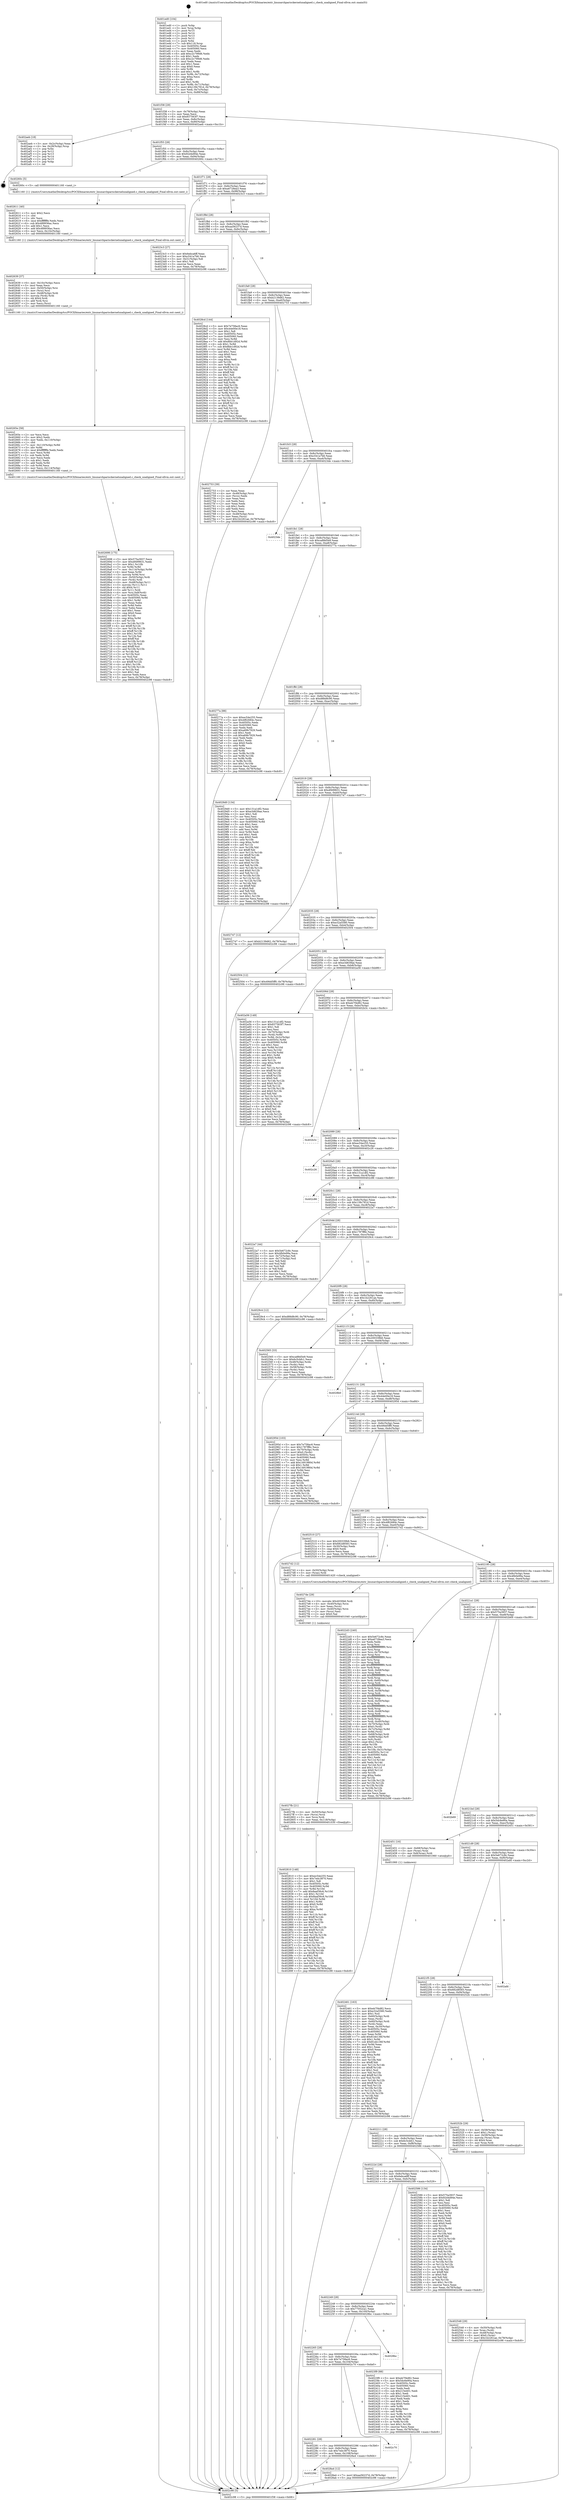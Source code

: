 digraph "0x401ed0" {
  label = "0x401ed0 (/mnt/c/Users/mathe/Desktop/tcc/POCII/binaries/extr_linuxarchparisckernelunaligned.c_check_unaligned_Final-ollvm.out::main(0))"
  labelloc = "t"
  node[shape=record]

  Entry [label="",width=0.3,height=0.3,shape=circle,fillcolor=black,style=filled]
  "0x401f38" [label="{
     0x401f38 [29]\l
     | [instrs]\l
     &nbsp;&nbsp;0x401f38 \<+3\>: mov -0x78(%rbp),%eax\l
     &nbsp;&nbsp;0x401f3b \<+2\>: mov %eax,%ecx\l
     &nbsp;&nbsp;0x401f3d \<+6\>: sub $0x837563f7,%ecx\l
     &nbsp;&nbsp;0x401f43 \<+6\>: mov %eax,-0x8c(%rbp)\l
     &nbsp;&nbsp;0x401f49 \<+6\>: mov %ecx,-0x90(%rbp)\l
     &nbsp;&nbsp;0x401f4f \<+6\>: je 0000000000402aeb \<main+0xc1b\>\l
  }"]
  "0x402aeb" [label="{
     0x402aeb [18]\l
     | [instrs]\l
     &nbsp;&nbsp;0x402aeb \<+3\>: mov -0x2c(%rbp),%eax\l
     &nbsp;&nbsp;0x402aee \<+4\>: lea -0x28(%rbp),%rsp\l
     &nbsp;&nbsp;0x402af2 \<+1\>: pop %rbx\l
     &nbsp;&nbsp;0x402af3 \<+2\>: pop %r12\l
     &nbsp;&nbsp;0x402af5 \<+2\>: pop %r13\l
     &nbsp;&nbsp;0x402af7 \<+2\>: pop %r14\l
     &nbsp;&nbsp;0x402af9 \<+2\>: pop %r15\l
     &nbsp;&nbsp;0x402afb \<+1\>: pop %rbp\l
     &nbsp;&nbsp;0x402afc \<+1\>: ret\l
  }"]
  "0x401f55" [label="{
     0x401f55 [28]\l
     | [instrs]\l
     &nbsp;&nbsp;0x401f55 \<+5\>: jmp 0000000000401f5a \<main+0x8a\>\l
     &nbsp;&nbsp;0x401f5a \<+6\>: mov -0x8c(%rbp),%eax\l
     &nbsp;&nbsp;0x401f60 \<+5\>: sub $0x92d4d94e,%eax\l
     &nbsp;&nbsp;0x401f65 \<+6\>: mov %eax,-0x94(%rbp)\l
     &nbsp;&nbsp;0x401f6b \<+6\>: je 000000000040260c \<main+0x73c\>\l
  }"]
  Exit [label="",width=0.3,height=0.3,shape=circle,fillcolor=black,style=filled,peripheries=2]
  "0x40260c" [label="{
     0x40260c [5]\l
     | [instrs]\l
     &nbsp;&nbsp;0x40260c \<+5\>: call 0000000000401160 \<next_i\>\l
     | [calls]\l
     &nbsp;&nbsp;0x401160 \{1\} (/mnt/c/Users/mathe/Desktop/tcc/POCII/binaries/extr_linuxarchparisckernelunaligned.c_check_unaligned_Final-ollvm.out::next_i)\l
  }"]
  "0x401f71" [label="{
     0x401f71 [28]\l
     | [instrs]\l
     &nbsp;&nbsp;0x401f71 \<+5\>: jmp 0000000000401f76 \<main+0xa6\>\l
     &nbsp;&nbsp;0x401f76 \<+6\>: mov -0x8c(%rbp),%eax\l
     &nbsp;&nbsp;0x401f7c \<+5\>: sub $0xa6728ea3,%eax\l
     &nbsp;&nbsp;0x401f81 \<+6\>: mov %eax,-0x98(%rbp)\l
     &nbsp;&nbsp;0x401f87 \<+6\>: je 00000000004023c3 \<main+0x4f3\>\l
  }"]
  "0x40229d" [label="{
     0x40229d\l
  }", style=dashed]
  "0x4023c3" [label="{
     0x4023c3 [27]\l
     | [instrs]\l
     &nbsp;&nbsp;0x4023c3 \<+5\>: mov $0x6ebca6ff,%eax\l
     &nbsp;&nbsp;0x4023c8 \<+5\>: mov $0xc541a7b6,%ecx\l
     &nbsp;&nbsp;0x4023cd \<+3\>: mov -0x31(%rbp),%dl\l
     &nbsp;&nbsp;0x4023d0 \<+3\>: test $0x1,%dl\l
     &nbsp;&nbsp;0x4023d3 \<+3\>: cmovne %ecx,%eax\l
     &nbsp;&nbsp;0x4023d6 \<+3\>: mov %eax,-0x78(%rbp)\l
     &nbsp;&nbsp;0x4023d9 \<+5\>: jmp 0000000000402c98 \<main+0xdc8\>\l
  }"]
  "0x401f8d" [label="{
     0x401f8d [28]\l
     | [instrs]\l
     &nbsp;&nbsp;0x401f8d \<+5\>: jmp 0000000000401f92 \<main+0xc2\>\l
     &nbsp;&nbsp;0x401f92 \<+6\>: mov -0x8c(%rbp),%eax\l
     &nbsp;&nbsp;0x401f98 \<+5\>: sub $0xaa56237d,%eax\l
     &nbsp;&nbsp;0x401f9d \<+6\>: mov %eax,-0x9c(%rbp)\l
     &nbsp;&nbsp;0x401fa3 \<+6\>: je 00000000004028cd \<main+0x9fd\>\l
  }"]
  "0x4028a4" [label="{
     0x4028a4 [12]\l
     | [instrs]\l
     &nbsp;&nbsp;0x4028a4 \<+7\>: movl $0xaa56237d,-0x78(%rbp)\l
     &nbsp;&nbsp;0x4028ab \<+5\>: jmp 0000000000402c98 \<main+0xdc8\>\l
  }"]
  "0x4028cd" [label="{
     0x4028cd [144]\l
     | [instrs]\l
     &nbsp;&nbsp;0x4028cd \<+5\>: mov $0x7e758ac6,%eax\l
     &nbsp;&nbsp;0x4028d2 \<+5\>: mov $0x44e00e18,%ecx\l
     &nbsp;&nbsp;0x4028d7 \<+2\>: mov $0x1,%dl\l
     &nbsp;&nbsp;0x4028d9 \<+7\>: mov 0x40505c,%esi\l
     &nbsp;&nbsp;0x4028e0 \<+7\>: mov 0x405060,%edi\l
     &nbsp;&nbsp;0x4028e7 \<+3\>: mov %esi,%r8d\l
     &nbsp;&nbsp;0x4028ea \<+7\>: add $0x8bb1d92d,%r8d\l
     &nbsp;&nbsp;0x4028f1 \<+4\>: sub $0x1,%r8d\l
     &nbsp;&nbsp;0x4028f5 \<+7\>: sub $0x8bb1d92d,%r8d\l
     &nbsp;&nbsp;0x4028fc \<+4\>: imul %r8d,%esi\l
     &nbsp;&nbsp;0x402900 \<+3\>: and $0x1,%esi\l
     &nbsp;&nbsp;0x402903 \<+3\>: cmp $0x0,%esi\l
     &nbsp;&nbsp;0x402906 \<+4\>: sete %r9b\l
     &nbsp;&nbsp;0x40290a \<+3\>: cmp $0xa,%edi\l
     &nbsp;&nbsp;0x40290d \<+4\>: setl %r10b\l
     &nbsp;&nbsp;0x402911 \<+3\>: mov %r9b,%r11b\l
     &nbsp;&nbsp;0x402914 \<+4\>: xor $0xff,%r11b\l
     &nbsp;&nbsp;0x402918 \<+3\>: mov %r10b,%bl\l
     &nbsp;&nbsp;0x40291b \<+3\>: xor $0xff,%bl\l
     &nbsp;&nbsp;0x40291e \<+3\>: xor $0x1,%dl\l
     &nbsp;&nbsp;0x402921 \<+3\>: mov %r11b,%r14b\l
     &nbsp;&nbsp;0x402924 \<+4\>: and $0xff,%r14b\l
     &nbsp;&nbsp;0x402928 \<+3\>: and %dl,%r9b\l
     &nbsp;&nbsp;0x40292b \<+3\>: mov %bl,%r15b\l
     &nbsp;&nbsp;0x40292e \<+4\>: and $0xff,%r15b\l
     &nbsp;&nbsp;0x402932 \<+3\>: and %dl,%r10b\l
     &nbsp;&nbsp;0x402935 \<+3\>: or %r9b,%r14b\l
     &nbsp;&nbsp;0x402938 \<+3\>: or %r10b,%r15b\l
     &nbsp;&nbsp;0x40293b \<+3\>: xor %r15b,%r14b\l
     &nbsp;&nbsp;0x40293e \<+3\>: or %bl,%r11b\l
     &nbsp;&nbsp;0x402941 \<+4\>: xor $0xff,%r11b\l
     &nbsp;&nbsp;0x402945 \<+3\>: or $0x1,%dl\l
     &nbsp;&nbsp;0x402948 \<+3\>: and %dl,%r11b\l
     &nbsp;&nbsp;0x40294b \<+3\>: or %r11b,%r14b\l
     &nbsp;&nbsp;0x40294e \<+4\>: test $0x1,%r14b\l
     &nbsp;&nbsp;0x402952 \<+3\>: cmovne %ecx,%eax\l
     &nbsp;&nbsp;0x402955 \<+3\>: mov %eax,-0x78(%rbp)\l
     &nbsp;&nbsp;0x402958 \<+5\>: jmp 0000000000402c98 \<main+0xdc8\>\l
  }"]
  "0x401fa9" [label="{
     0x401fa9 [28]\l
     | [instrs]\l
     &nbsp;&nbsp;0x401fa9 \<+5\>: jmp 0000000000401fae \<main+0xde\>\l
     &nbsp;&nbsp;0x401fae \<+6\>: mov -0x8c(%rbp),%eax\l
     &nbsp;&nbsp;0x401fb4 \<+5\>: sub $0xb2139d62,%eax\l
     &nbsp;&nbsp;0x401fb9 \<+6\>: mov %eax,-0xa0(%rbp)\l
     &nbsp;&nbsp;0x401fbf \<+6\>: je 0000000000402753 \<main+0x883\>\l
  }"]
  "0x402281" [label="{
     0x402281 [28]\l
     | [instrs]\l
     &nbsp;&nbsp;0x402281 \<+5\>: jmp 0000000000402286 \<main+0x3b6\>\l
     &nbsp;&nbsp;0x402286 \<+6\>: mov -0x8c(%rbp),%eax\l
     &nbsp;&nbsp;0x40228c \<+5\>: sub $0x7edc3870,%eax\l
     &nbsp;&nbsp;0x402291 \<+6\>: mov %eax,-0x108(%rbp)\l
     &nbsp;&nbsp;0x402297 \<+6\>: je 00000000004028a4 \<main+0x9d4\>\l
  }"]
  "0x402753" [label="{
     0x402753 [39]\l
     | [instrs]\l
     &nbsp;&nbsp;0x402753 \<+2\>: xor %eax,%eax\l
     &nbsp;&nbsp;0x402755 \<+4\>: mov -0x48(%rbp),%rcx\l
     &nbsp;&nbsp;0x402759 \<+2\>: mov (%rcx),%edx\l
     &nbsp;&nbsp;0x40275b \<+2\>: mov %eax,%esi\l
     &nbsp;&nbsp;0x40275d \<+2\>: sub %edx,%esi\l
     &nbsp;&nbsp;0x40275f \<+2\>: mov %eax,%edx\l
     &nbsp;&nbsp;0x402761 \<+3\>: sub $0x1,%edx\l
     &nbsp;&nbsp;0x402764 \<+2\>: add %edx,%esi\l
     &nbsp;&nbsp;0x402766 \<+2\>: sub %esi,%eax\l
     &nbsp;&nbsp;0x402768 \<+4\>: mov -0x48(%rbp),%rcx\l
     &nbsp;&nbsp;0x40276c \<+2\>: mov %eax,(%rcx)\l
     &nbsp;&nbsp;0x40276e \<+7\>: movl $0x1b2261ae,-0x78(%rbp)\l
     &nbsp;&nbsp;0x402775 \<+5\>: jmp 0000000000402c98 \<main+0xdc8\>\l
  }"]
  "0x401fc5" [label="{
     0x401fc5 [28]\l
     | [instrs]\l
     &nbsp;&nbsp;0x401fc5 \<+5\>: jmp 0000000000401fca \<main+0xfa\>\l
     &nbsp;&nbsp;0x401fca \<+6\>: mov -0x8c(%rbp),%eax\l
     &nbsp;&nbsp;0x401fd0 \<+5\>: sub $0xc541a7b6,%eax\l
     &nbsp;&nbsp;0x401fd5 \<+6\>: mov %eax,-0xa4(%rbp)\l
     &nbsp;&nbsp;0x401fdb \<+6\>: je 00000000004023de \<main+0x50e\>\l
  }"]
  "0x402c70" [label="{
     0x402c70\l
  }", style=dashed]
  "0x4023de" [label="{
     0x4023de\l
  }", style=dashed]
  "0x401fe1" [label="{
     0x401fe1 [28]\l
     | [instrs]\l
     &nbsp;&nbsp;0x401fe1 \<+5\>: jmp 0000000000401fe6 \<main+0x116\>\l
     &nbsp;&nbsp;0x401fe6 \<+6\>: mov -0x8c(%rbp),%eax\l
     &nbsp;&nbsp;0x401fec \<+5\>: sub $0xca88d5e9,%eax\l
     &nbsp;&nbsp;0x401ff1 \<+6\>: mov %eax,-0xa8(%rbp)\l
     &nbsp;&nbsp;0x401ff7 \<+6\>: je 000000000040277a \<main+0x8aa\>\l
  }"]
  "0x402265" [label="{
     0x402265 [28]\l
     | [instrs]\l
     &nbsp;&nbsp;0x402265 \<+5\>: jmp 000000000040226a \<main+0x39a\>\l
     &nbsp;&nbsp;0x40226a \<+6\>: mov -0x8c(%rbp),%eax\l
     &nbsp;&nbsp;0x402270 \<+5\>: sub $0x7e758ac6,%eax\l
     &nbsp;&nbsp;0x402275 \<+6\>: mov %eax,-0x104(%rbp)\l
     &nbsp;&nbsp;0x40227b \<+6\>: je 0000000000402c70 \<main+0xda0\>\l
  }"]
  "0x40277a" [label="{
     0x40277a [88]\l
     | [instrs]\l
     &nbsp;&nbsp;0x40277a \<+5\>: mov $0xec54e255,%eax\l
     &nbsp;&nbsp;0x40277f \<+5\>: mov $0x4f62684c,%ecx\l
     &nbsp;&nbsp;0x402784 \<+7\>: mov 0x40505c,%edx\l
     &nbsp;&nbsp;0x40278b \<+7\>: mov 0x405060,%esi\l
     &nbsp;&nbsp;0x402792 \<+2\>: mov %edx,%edi\l
     &nbsp;&nbsp;0x402794 \<+6\>: add $0xa69b7929,%edi\l
     &nbsp;&nbsp;0x40279a \<+3\>: sub $0x1,%edi\l
     &nbsp;&nbsp;0x40279d \<+6\>: sub $0xa69b7929,%edi\l
     &nbsp;&nbsp;0x4027a3 \<+3\>: imul %edi,%edx\l
     &nbsp;&nbsp;0x4027a6 \<+3\>: and $0x1,%edx\l
     &nbsp;&nbsp;0x4027a9 \<+3\>: cmp $0x0,%edx\l
     &nbsp;&nbsp;0x4027ac \<+4\>: sete %r8b\l
     &nbsp;&nbsp;0x4027b0 \<+3\>: cmp $0xa,%esi\l
     &nbsp;&nbsp;0x4027b3 \<+4\>: setl %r9b\l
     &nbsp;&nbsp;0x4027b7 \<+3\>: mov %r8b,%r10b\l
     &nbsp;&nbsp;0x4027ba \<+3\>: and %r9b,%r10b\l
     &nbsp;&nbsp;0x4027bd \<+3\>: xor %r9b,%r8b\l
     &nbsp;&nbsp;0x4027c0 \<+3\>: or %r8b,%r10b\l
     &nbsp;&nbsp;0x4027c3 \<+4\>: test $0x1,%r10b\l
     &nbsp;&nbsp;0x4027c7 \<+3\>: cmovne %ecx,%eax\l
     &nbsp;&nbsp;0x4027ca \<+3\>: mov %eax,-0x78(%rbp)\l
     &nbsp;&nbsp;0x4027cd \<+5\>: jmp 0000000000402c98 \<main+0xdc8\>\l
  }"]
  "0x401ffd" [label="{
     0x401ffd [28]\l
     | [instrs]\l
     &nbsp;&nbsp;0x401ffd \<+5\>: jmp 0000000000402002 \<main+0x132\>\l
     &nbsp;&nbsp;0x402002 \<+6\>: mov -0x8c(%rbp),%eax\l
     &nbsp;&nbsp;0x402008 \<+5\>: sub $0xd88d8c90,%eax\l
     &nbsp;&nbsp;0x40200d \<+6\>: mov %eax,-0xac(%rbp)\l
     &nbsp;&nbsp;0x402013 \<+6\>: je 00000000004029d0 \<main+0xb00\>\l
  }"]
  "0x4028bc" [label="{
     0x4028bc\l
  }", style=dashed]
  "0x4029d0" [label="{
     0x4029d0 [134]\l
     | [instrs]\l
     &nbsp;&nbsp;0x4029d0 \<+5\>: mov $0x131a1df2,%eax\l
     &nbsp;&nbsp;0x4029d5 \<+5\>: mov $0xe3d639ae,%ecx\l
     &nbsp;&nbsp;0x4029da \<+2\>: mov $0x1,%dl\l
     &nbsp;&nbsp;0x4029dc \<+2\>: xor %esi,%esi\l
     &nbsp;&nbsp;0x4029de \<+7\>: mov 0x40505c,%edi\l
     &nbsp;&nbsp;0x4029e5 \<+8\>: mov 0x405060,%r8d\l
     &nbsp;&nbsp;0x4029ed \<+3\>: sub $0x1,%esi\l
     &nbsp;&nbsp;0x4029f0 \<+3\>: mov %edi,%r9d\l
     &nbsp;&nbsp;0x4029f3 \<+3\>: add %esi,%r9d\l
     &nbsp;&nbsp;0x4029f6 \<+4\>: imul %r9d,%edi\l
     &nbsp;&nbsp;0x4029fa \<+3\>: and $0x1,%edi\l
     &nbsp;&nbsp;0x4029fd \<+3\>: cmp $0x0,%edi\l
     &nbsp;&nbsp;0x402a00 \<+4\>: sete %r10b\l
     &nbsp;&nbsp;0x402a04 \<+4\>: cmp $0xa,%r8d\l
     &nbsp;&nbsp;0x402a08 \<+4\>: setl %r11b\l
     &nbsp;&nbsp;0x402a0c \<+3\>: mov %r10b,%bl\l
     &nbsp;&nbsp;0x402a0f \<+3\>: xor $0xff,%bl\l
     &nbsp;&nbsp;0x402a12 \<+3\>: mov %r11b,%r14b\l
     &nbsp;&nbsp;0x402a15 \<+4\>: xor $0xff,%r14b\l
     &nbsp;&nbsp;0x402a19 \<+3\>: xor $0x0,%dl\l
     &nbsp;&nbsp;0x402a1c \<+3\>: mov %bl,%r15b\l
     &nbsp;&nbsp;0x402a1f \<+4\>: and $0x0,%r15b\l
     &nbsp;&nbsp;0x402a23 \<+3\>: and %dl,%r10b\l
     &nbsp;&nbsp;0x402a26 \<+3\>: mov %r14b,%r12b\l
     &nbsp;&nbsp;0x402a29 \<+4\>: and $0x0,%r12b\l
     &nbsp;&nbsp;0x402a2d \<+3\>: and %dl,%r11b\l
     &nbsp;&nbsp;0x402a30 \<+3\>: or %r10b,%r15b\l
     &nbsp;&nbsp;0x402a33 \<+3\>: or %r11b,%r12b\l
     &nbsp;&nbsp;0x402a36 \<+3\>: xor %r12b,%r15b\l
     &nbsp;&nbsp;0x402a39 \<+3\>: or %r14b,%bl\l
     &nbsp;&nbsp;0x402a3c \<+3\>: xor $0xff,%bl\l
     &nbsp;&nbsp;0x402a3f \<+3\>: or $0x0,%dl\l
     &nbsp;&nbsp;0x402a42 \<+2\>: and %dl,%bl\l
     &nbsp;&nbsp;0x402a44 \<+3\>: or %bl,%r15b\l
     &nbsp;&nbsp;0x402a47 \<+4\>: test $0x1,%r15b\l
     &nbsp;&nbsp;0x402a4b \<+3\>: cmovne %ecx,%eax\l
     &nbsp;&nbsp;0x402a4e \<+3\>: mov %eax,-0x78(%rbp)\l
     &nbsp;&nbsp;0x402a51 \<+5\>: jmp 0000000000402c98 \<main+0xdc8\>\l
  }"]
  "0x402019" [label="{
     0x402019 [28]\l
     | [instrs]\l
     &nbsp;&nbsp;0x402019 \<+5\>: jmp 000000000040201e \<main+0x14e\>\l
     &nbsp;&nbsp;0x40201e \<+6\>: mov -0x8c(%rbp),%eax\l
     &nbsp;&nbsp;0x402024 \<+5\>: sub $0xdf499631,%eax\l
     &nbsp;&nbsp;0x402029 \<+6\>: mov %eax,-0xb0(%rbp)\l
     &nbsp;&nbsp;0x40202f \<+6\>: je 0000000000402747 \<main+0x877\>\l
  }"]
  "0x402810" [label="{
     0x402810 [148]\l
     | [instrs]\l
     &nbsp;&nbsp;0x402810 \<+5\>: mov $0xec54e255,%eax\l
     &nbsp;&nbsp;0x402815 \<+5\>: mov $0x7edc3870,%esi\l
     &nbsp;&nbsp;0x40281a \<+2\>: mov $0x1,%dl\l
     &nbsp;&nbsp;0x40281c \<+8\>: mov 0x40505c,%r8d\l
     &nbsp;&nbsp;0x402824 \<+8\>: mov 0x405060,%r9d\l
     &nbsp;&nbsp;0x40282c \<+3\>: mov %r8d,%r10d\l
     &nbsp;&nbsp;0x40282f \<+7\>: add $0x8aaf36c6,%r10d\l
     &nbsp;&nbsp;0x402836 \<+4\>: sub $0x1,%r10d\l
     &nbsp;&nbsp;0x40283a \<+7\>: sub $0x8aaf36c6,%r10d\l
     &nbsp;&nbsp;0x402841 \<+4\>: imul %r10d,%r8d\l
     &nbsp;&nbsp;0x402845 \<+4\>: and $0x1,%r8d\l
     &nbsp;&nbsp;0x402849 \<+4\>: cmp $0x0,%r8d\l
     &nbsp;&nbsp;0x40284d \<+4\>: sete %r11b\l
     &nbsp;&nbsp;0x402851 \<+4\>: cmp $0xa,%r9d\l
     &nbsp;&nbsp;0x402855 \<+3\>: setl %bl\l
     &nbsp;&nbsp;0x402858 \<+3\>: mov %r11b,%r14b\l
     &nbsp;&nbsp;0x40285b \<+4\>: xor $0xff,%r14b\l
     &nbsp;&nbsp;0x40285f \<+3\>: mov %bl,%r15b\l
     &nbsp;&nbsp;0x402862 \<+4\>: xor $0xff,%r15b\l
     &nbsp;&nbsp;0x402866 \<+3\>: xor $0x1,%dl\l
     &nbsp;&nbsp;0x402869 \<+3\>: mov %r14b,%r12b\l
     &nbsp;&nbsp;0x40286c \<+4\>: and $0xff,%r12b\l
     &nbsp;&nbsp;0x402870 \<+3\>: and %dl,%r11b\l
     &nbsp;&nbsp;0x402873 \<+3\>: mov %r15b,%r13b\l
     &nbsp;&nbsp;0x402876 \<+4\>: and $0xff,%r13b\l
     &nbsp;&nbsp;0x40287a \<+2\>: and %dl,%bl\l
     &nbsp;&nbsp;0x40287c \<+3\>: or %r11b,%r12b\l
     &nbsp;&nbsp;0x40287f \<+3\>: or %bl,%r13b\l
     &nbsp;&nbsp;0x402882 \<+3\>: xor %r13b,%r12b\l
     &nbsp;&nbsp;0x402885 \<+3\>: or %r15b,%r14b\l
     &nbsp;&nbsp;0x402888 \<+4\>: xor $0xff,%r14b\l
     &nbsp;&nbsp;0x40288c \<+3\>: or $0x1,%dl\l
     &nbsp;&nbsp;0x40288f \<+3\>: and %dl,%r14b\l
     &nbsp;&nbsp;0x402892 \<+3\>: or %r14b,%r12b\l
     &nbsp;&nbsp;0x402895 \<+4\>: test $0x1,%r12b\l
     &nbsp;&nbsp;0x402899 \<+3\>: cmovne %esi,%eax\l
     &nbsp;&nbsp;0x40289c \<+3\>: mov %eax,-0x78(%rbp)\l
     &nbsp;&nbsp;0x40289f \<+5\>: jmp 0000000000402c98 \<main+0xdc8\>\l
  }"]
  "0x402747" [label="{
     0x402747 [12]\l
     | [instrs]\l
     &nbsp;&nbsp;0x402747 \<+7\>: movl $0xb2139d62,-0x78(%rbp)\l
     &nbsp;&nbsp;0x40274e \<+5\>: jmp 0000000000402c98 \<main+0xdc8\>\l
  }"]
  "0x402035" [label="{
     0x402035 [28]\l
     | [instrs]\l
     &nbsp;&nbsp;0x402035 \<+5\>: jmp 000000000040203a \<main+0x16a\>\l
     &nbsp;&nbsp;0x40203a \<+6\>: mov -0x8c(%rbp),%eax\l
     &nbsp;&nbsp;0x402040 \<+5\>: sub $0xe32a5580,%eax\l
     &nbsp;&nbsp;0x402045 \<+6\>: mov %eax,-0xb4(%rbp)\l
     &nbsp;&nbsp;0x40204b \<+6\>: je 0000000000402504 \<main+0x634\>\l
  }"]
  "0x4027fb" [label="{
     0x4027fb [21]\l
     | [instrs]\l
     &nbsp;&nbsp;0x4027fb \<+4\>: mov -0x50(%rbp),%rcx\l
     &nbsp;&nbsp;0x4027ff \<+3\>: mov (%rcx),%rcx\l
     &nbsp;&nbsp;0x402802 \<+3\>: mov %rcx,%rdi\l
     &nbsp;&nbsp;0x402805 \<+6\>: mov %eax,-0x118(%rbp)\l
     &nbsp;&nbsp;0x40280b \<+5\>: call 0000000000401030 \<free@plt\>\l
     | [calls]\l
     &nbsp;&nbsp;0x401030 \{1\} (unknown)\l
  }"]
  "0x402504" [label="{
     0x402504 [12]\l
     | [instrs]\l
     &nbsp;&nbsp;0x402504 \<+7\>: movl $0x49dd5ff0,-0x78(%rbp)\l
     &nbsp;&nbsp;0x40250b \<+5\>: jmp 0000000000402c98 \<main+0xdc8\>\l
  }"]
  "0x402051" [label="{
     0x402051 [28]\l
     | [instrs]\l
     &nbsp;&nbsp;0x402051 \<+5\>: jmp 0000000000402056 \<main+0x186\>\l
     &nbsp;&nbsp;0x402056 \<+6\>: mov -0x8c(%rbp),%eax\l
     &nbsp;&nbsp;0x40205c \<+5\>: sub $0xe3d639ae,%eax\l
     &nbsp;&nbsp;0x402061 \<+6\>: mov %eax,-0xb8(%rbp)\l
     &nbsp;&nbsp;0x402067 \<+6\>: je 0000000000402a56 \<main+0xb86\>\l
  }"]
  "0x4027de" [label="{
     0x4027de [29]\l
     | [instrs]\l
     &nbsp;&nbsp;0x4027de \<+10\>: movabs $0x4030b6,%rdi\l
     &nbsp;&nbsp;0x4027e8 \<+4\>: mov -0x40(%rbp),%rcx\l
     &nbsp;&nbsp;0x4027ec \<+2\>: mov %eax,(%rcx)\l
     &nbsp;&nbsp;0x4027ee \<+4\>: mov -0x40(%rbp),%rcx\l
     &nbsp;&nbsp;0x4027f2 \<+2\>: mov (%rcx),%esi\l
     &nbsp;&nbsp;0x4027f4 \<+2\>: mov $0x0,%al\l
     &nbsp;&nbsp;0x4027f6 \<+5\>: call 0000000000401040 \<printf@plt\>\l
     | [calls]\l
     &nbsp;&nbsp;0x401040 \{1\} (unknown)\l
  }"]
  "0x402a56" [label="{
     0x402a56 [149]\l
     | [instrs]\l
     &nbsp;&nbsp;0x402a56 \<+5\>: mov $0x131a1df2,%eax\l
     &nbsp;&nbsp;0x402a5b \<+5\>: mov $0x837563f7,%ecx\l
     &nbsp;&nbsp;0x402a60 \<+2\>: mov $0x1,%dl\l
     &nbsp;&nbsp;0x402a62 \<+2\>: xor %esi,%esi\l
     &nbsp;&nbsp;0x402a64 \<+4\>: mov -0x70(%rbp),%rdi\l
     &nbsp;&nbsp;0x402a68 \<+3\>: mov (%rdi),%r8d\l
     &nbsp;&nbsp;0x402a6b \<+4\>: mov %r8d,-0x2c(%rbp)\l
     &nbsp;&nbsp;0x402a6f \<+8\>: mov 0x40505c,%r8d\l
     &nbsp;&nbsp;0x402a77 \<+8\>: mov 0x405060,%r9d\l
     &nbsp;&nbsp;0x402a7f \<+3\>: sub $0x1,%esi\l
     &nbsp;&nbsp;0x402a82 \<+3\>: mov %r8d,%r10d\l
     &nbsp;&nbsp;0x402a85 \<+3\>: add %esi,%r10d\l
     &nbsp;&nbsp;0x402a88 \<+4\>: imul %r10d,%r8d\l
     &nbsp;&nbsp;0x402a8c \<+4\>: and $0x1,%r8d\l
     &nbsp;&nbsp;0x402a90 \<+4\>: cmp $0x0,%r8d\l
     &nbsp;&nbsp;0x402a94 \<+4\>: sete %r11b\l
     &nbsp;&nbsp;0x402a98 \<+4\>: cmp $0xa,%r9d\l
     &nbsp;&nbsp;0x402a9c \<+3\>: setl %bl\l
     &nbsp;&nbsp;0x402a9f \<+3\>: mov %r11b,%r14b\l
     &nbsp;&nbsp;0x402aa2 \<+4\>: xor $0xff,%r14b\l
     &nbsp;&nbsp;0x402aa6 \<+3\>: mov %bl,%r15b\l
     &nbsp;&nbsp;0x402aa9 \<+4\>: xor $0xff,%r15b\l
     &nbsp;&nbsp;0x402aad \<+3\>: xor $0x0,%dl\l
     &nbsp;&nbsp;0x402ab0 \<+3\>: mov %r14b,%r12b\l
     &nbsp;&nbsp;0x402ab3 \<+4\>: and $0x0,%r12b\l
     &nbsp;&nbsp;0x402ab7 \<+3\>: and %dl,%r11b\l
     &nbsp;&nbsp;0x402aba \<+3\>: mov %r15b,%r13b\l
     &nbsp;&nbsp;0x402abd \<+4\>: and $0x0,%r13b\l
     &nbsp;&nbsp;0x402ac1 \<+2\>: and %dl,%bl\l
     &nbsp;&nbsp;0x402ac3 \<+3\>: or %r11b,%r12b\l
     &nbsp;&nbsp;0x402ac6 \<+3\>: or %bl,%r13b\l
     &nbsp;&nbsp;0x402ac9 \<+3\>: xor %r13b,%r12b\l
     &nbsp;&nbsp;0x402acc \<+3\>: or %r15b,%r14b\l
     &nbsp;&nbsp;0x402acf \<+4\>: xor $0xff,%r14b\l
     &nbsp;&nbsp;0x402ad3 \<+3\>: or $0x0,%dl\l
     &nbsp;&nbsp;0x402ad6 \<+3\>: and %dl,%r14b\l
     &nbsp;&nbsp;0x402ad9 \<+3\>: or %r14b,%r12b\l
     &nbsp;&nbsp;0x402adc \<+4\>: test $0x1,%r12b\l
     &nbsp;&nbsp;0x402ae0 \<+3\>: cmovne %ecx,%eax\l
     &nbsp;&nbsp;0x402ae3 \<+3\>: mov %eax,-0x78(%rbp)\l
     &nbsp;&nbsp;0x402ae6 \<+5\>: jmp 0000000000402c98 \<main+0xdc8\>\l
  }"]
  "0x40206d" [label="{
     0x40206d [28]\l
     | [instrs]\l
     &nbsp;&nbsp;0x40206d \<+5\>: jmp 0000000000402072 \<main+0x1a2\>\l
     &nbsp;&nbsp;0x402072 \<+6\>: mov -0x8c(%rbp),%eax\l
     &nbsp;&nbsp;0x402078 \<+5\>: sub $0xeb7f4d82,%eax\l
     &nbsp;&nbsp;0x40207d \<+6\>: mov %eax,-0xbc(%rbp)\l
     &nbsp;&nbsp;0x402083 \<+6\>: je 0000000000402b3c \<main+0xc6c\>\l
  }"]
  "0x402698" [label="{
     0x402698 [175]\l
     | [instrs]\l
     &nbsp;&nbsp;0x402698 \<+5\>: mov $0x575a3937,%ecx\l
     &nbsp;&nbsp;0x40269d \<+5\>: mov $0xdf499631,%edx\l
     &nbsp;&nbsp;0x4026a2 \<+3\>: mov $0x1,%r10b\l
     &nbsp;&nbsp;0x4026a5 \<+3\>: xor %r8d,%r8d\l
     &nbsp;&nbsp;0x4026a8 \<+7\>: mov -0x114(%rbp),%r9d\l
     &nbsp;&nbsp;0x4026af \<+4\>: imul %eax,%r9d\l
     &nbsp;&nbsp;0x4026b3 \<+3\>: movslq %r9d,%rsi\l
     &nbsp;&nbsp;0x4026b6 \<+4\>: mov -0x50(%rbp),%rdi\l
     &nbsp;&nbsp;0x4026ba \<+3\>: mov (%rdi),%rdi\l
     &nbsp;&nbsp;0x4026bd \<+4\>: mov -0x48(%rbp),%r11\l
     &nbsp;&nbsp;0x4026c1 \<+3\>: movslq (%r11),%r11\l
     &nbsp;&nbsp;0x4026c4 \<+4\>: shl $0x4,%r11\l
     &nbsp;&nbsp;0x4026c8 \<+3\>: add %r11,%rdi\l
     &nbsp;&nbsp;0x4026cb \<+4\>: mov %rsi,0x8(%rdi)\l
     &nbsp;&nbsp;0x4026cf \<+7\>: mov 0x40505c,%eax\l
     &nbsp;&nbsp;0x4026d6 \<+8\>: mov 0x405060,%r9d\l
     &nbsp;&nbsp;0x4026de \<+4\>: sub $0x1,%r8d\l
     &nbsp;&nbsp;0x4026e2 \<+2\>: mov %eax,%ebx\l
     &nbsp;&nbsp;0x4026e4 \<+3\>: add %r8d,%ebx\l
     &nbsp;&nbsp;0x4026e7 \<+3\>: imul %ebx,%eax\l
     &nbsp;&nbsp;0x4026ea \<+3\>: and $0x1,%eax\l
     &nbsp;&nbsp;0x4026ed \<+3\>: cmp $0x0,%eax\l
     &nbsp;&nbsp;0x4026f0 \<+4\>: sete %r14b\l
     &nbsp;&nbsp;0x4026f4 \<+4\>: cmp $0xa,%r9d\l
     &nbsp;&nbsp;0x4026f8 \<+4\>: setl %r15b\l
     &nbsp;&nbsp;0x4026fc \<+3\>: mov %r14b,%r12b\l
     &nbsp;&nbsp;0x4026ff \<+4\>: xor $0xff,%r12b\l
     &nbsp;&nbsp;0x402703 \<+3\>: mov %r15b,%r13b\l
     &nbsp;&nbsp;0x402706 \<+4\>: xor $0xff,%r13b\l
     &nbsp;&nbsp;0x40270a \<+4\>: xor $0x1,%r10b\l
     &nbsp;&nbsp;0x40270e \<+3\>: mov %r12b,%al\l
     &nbsp;&nbsp;0x402711 \<+2\>: and $0xff,%al\l
     &nbsp;&nbsp;0x402713 \<+3\>: and %r10b,%r14b\l
     &nbsp;&nbsp;0x402716 \<+3\>: mov %r13b,%sil\l
     &nbsp;&nbsp;0x402719 \<+4\>: and $0xff,%sil\l
     &nbsp;&nbsp;0x40271d \<+3\>: and %r10b,%r15b\l
     &nbsp;&nbsp;0x402720 \<+3\>: or %r14b,%al\l
     &nbsp;&nbsp;0x402723 \<+3\>: or %r15b,%sil\l
     &nbsp;&nbsp;0x402726 \<+3\>: xor %sil,%al\l
     &nbsp;&nbsp;0x402729 \<+3\>: or %r13b,%r12b\l
     &nbsp;&nbsp;0x40272c \<+4\>: xor $0xff,%r12b\l
     &nbsp;&nbsp;0x402730 \<+4\>: or $0x1,%r10b\l
     &nbsp;&nbsp;0x402734 \<+3\>: and %r10b,%r12b\l
     &nbsp;&nbsp;0x402737 \<+3\>: or %r12b,%al\l
     &nbsp;&nbsp;0x40273a \<+2\>: test $0x1,%al\l
     &nbsp;&nbsp;0x40273c \<+3\>: cmovne %edx,%ecx\l
     &nbsp;&nbsp;0x40273f \<+3\>: mov %ecx,-0x78(%rbp)\l
     &nbsp;&nbsp;0x402742 \<+5\>: jmp 0000000000402c98 \<main+0xdc8\>\l
  }"]
  "0x402b3c" [label="{
     0x402b3c\l
  }", style=dashed]
  "0x402089" [label="{
     0x402089 [28]\l
     | [instrs]\l
     &nbsp;&nbsp;0x402089 \<+5\>: jmp 000000000040208e \<main+0x1be\>\l
     &nbsp;&nbsp;0x40208e \<+6\>: mov -0x8c(%rbp),%eax\l
     &nbsp;&nbsp;0x402094 \<+5\>: sub $0xec54e255,%eax\l
     &nbsp;&nbsp;0x402099 \<+6\>: mov %eax,-0xc0(%rbp)\l
     &nbsp;&nbsp;0x40209f \<+6\>: je 0000000000402c26 \<main+0xd56\>\l
  }"]
  "0x40265e" [label="{
     0x40265e [58]\l
     | [instrs]\l
     &nbsp;&nbsp;0x40265e \<+2\>: xor %ecx,%ecx\l
     &nbsp;&nbsp;0x402660 \<+5\>: mov $0x2,%edx\l
     &nbsp;&nbsp;0x402665 \<+6\>: mov %edx,-0x110(%rbp)\l
     &nbsp;&nbsp;0x40266b \<+1\>: cltd\l
     &nbsp;&nbsp;0x40266c \<+7\>: mov -0x110(%rbp),%r8d\l
     &nbsp;&nbsp;0x402673 \<+3\>: idiv %r8d\l
     &nbsp;&nbsp;0x402676 \<+6\>: imul $0xfffffffe,%edx,%edx\l
     &nbsp;&nbsp;0x40267c \<+3\>: mov %ecx,%r9d\l
     &nbsp;&nbsp;0x40267f \<+3\>: sub %edx,%r9d\l
     &nbsp;&nbsp;0x402682 \<+2\>: mov %ecx,%edx\l
     &nbsp;&nbsp;0x402684 \<+3\>: sub $0x1,%edx\l
     &nbsp;&nbsp;0x402687 \<+3\>: add %edx,%r9d\l
     &nbsp;&nbsp;0x40268a \<+3\>: sub %r9d,%ecx\l
     &nbsp;&nbsp;0x40268d \<+6\>: mov %ecx,-0x114(%rbp)\l
     &nbsp;&nbsp;0x402693 \<+5\>: call 0000000000401160 \<next_i\>\l
     | [calls]\l
     &nbsp;&nbsp;0x401160 \{1\} (/mnt/c/Users/mathe/Desktop/tcc/POCII/binaries/extr_linuxarchparisckernelunaligned.c_check_unaligned_Final-ollvm.out::next_i)\l
  }"]
  "0x402c26" [label="{
     0x402c26\l
  }", style=dashed]
  "0x4020a5" [label="{
     0x4020a5 [28]\l
     | [instrs]\l
     &nbsp;&nbsp;0x4020a5 \<+5\>: jmp 00000000004020aa \<main+0x1da\>\l
     &nbsp;&nbsp;0x4020aa \<+6\>: mov -0x8c(%rbp),%eax\l
     &nbsp;&nbsp;0x4020b0 \<+5\>: sub $0x131a1df2,%eax\l
     &nbsp;&nbsp;0x4020b5 \<+6\>: mov %eax,-0xc4(%rbp)\l
     &nbsp;&nbsp;0x4020bb \<+6\>: je 0000000000402c86 \<main+0xdb6\>\l
  }"]
  "0x402639" [label="{
     0x402639 [37]\l
     | [instrs]\l
     &nbsp;&nbsp;0x402639 \<+6\>: mov -0x10c(%rbp),%ecx\l
     &nbsp;&nbsp;0x40263f \<+3\>: imul %eax,%ecx\l
     &nbsp;&nbsp;0x402642 \<+4\>: mov -0x50(%rbp),%rsi\l
     &nbsp;&nbsp;0x402646 \<+3\>: mov (%rsi),%rsi\l
     &nbsp;&nbsp;0x402649 \<+4\>: mov -0x48(%rbp),%rdi\l
     &nbsp;&nbsp;0x40264d \<+3\>: movslq (%rdi),%rdi\l
     &nbsp;&nbsp;0x402650 \<+4\>: shl $0x4,%rdi\l
     &nbsp;&nbsp;0x402654 \<+3\>: add %rdi,%rsi\l
     &nbsp;&nbsp;0x402657 \<+2\>: mov %ecx,(%rsi)\l
     &nbsp;&nbsp;0x402659 \<+5\>: call 0000000000401160 \<next_i\>\l
     | [calls]\l
     &nbsp;&nbsp;0x401160 \{1\} (/mnt/c/Users/mathe/Desktop/tcc/POCII/binaries/extr_linuxarchparisckernelunaligned.c_check_unaligned_Final-ollvm.out::next_i)\l
  }"]
  "0x402c86" [label="{
     0x402c86\l
  }", style=dashed]
  "0x4020c1" [label="{
     0x4020c1 [28]\l
     | [instrs]\l
     &nbsp;&nbsp;0x4020c1 \<+5\>: jmp 00000000004020c6 \<main+0x1f6\>\l
     &nbsp;&nbsp;0x4020c6 \<+6\>: mov -0x8c(%rbp),%eax\l
     &nbsp;&nbsp;0x4020cc \<+5\>: sub $0x139c781d,%eax\l
     &nbsp;&nbsp;0x4020d1 \<+6\>: mov %eax,-0xc8(%rbp)\l
     &nbsp;&nbsp;0x4020d7 \<+6\>: je 00000000004022a7 \<main+0x3d7\>\l
  }"]
  "0x402611" [label="{
     0x402611 [40]\l
     | [instrs]\l
     &nbsp;&nbsp;0x402611 \<+5\>: mov $0x2,%ecx\l
     &nbsp;&nbsp;0x402616 \<+1\>: cltd\l
     &nbsp;&nbsp;0x402617 \<+2\>: idiv %ecx\l
     &nbsp;&nbsp;0x402619 \<+6\>: imul $0xfffffffe,%edx,%ecx\l
     &nbsp;&nbsp;0x40261f \<+6\>: sub $0x489936ac,%ecx\l
     &nbsp;&nbsp;0x402625 \<+3\>: add $0x1,%ecx\l
     &nbsp;&nbsp;0x402628 \<+6\>: add $0x489936ac,%ecx\l
     &nbsp;&nbsp;0x40262e \<+6\>: mov %ecx,-0x10c(%rbp)\l
     &nbsp;&nbsp;0x402634 \<+5\>: call 0000000000401160 \<next_i\>\l
     | [calls]\l
     &nbsp;&nbsp;0x401160 \{1\} (/mnt/c/Users/mathe/Desktop/tcc/POCII/binaries/extr_linuxarchparisckernelunaligned.c_check_unaligned_Final-ollvm.out::next_i)\l
  }"]
  "0x4022a7" [label="{
     0x4022a7 [44]\l
     | [instrs]\l
     &nbsp;&nbsp;0x4022a7 \<+5\>: mov $0x5e672c8c,%eax\l
     &nbsp;&nbsp;0x4022ac \<+5\>: mov $0x4fb0e99a,%ecx\l
     &nbsp;&nbsp;0x4022b1 \<+3\>: mov -0x72(%rbp),%dl\l
     &nbsp;&nbsp;0x4022b4 \<+4\>: mov -0x71(%rbp),%sil\l
     &nbsp;&nbsp;0x4022b8 \<+3\>: mov %dl,%dil\l
     &nbsp;&nbsp;0x4022bb \<+3\>: and %sil,%dil\l
     &nbsp;&nbsp;0x4022be \<+3\>: xor %sil,%dl\l
     &nbsp;&nbsp;0x4022c1 \<+3\>: or %dl,%dil\l
     &nbsp;&nbsp;0x4022c4 \<+4\>: test $0x1,%dil\l
     &nbsp;&nbsp;0x4022c8 \<+3\>: cmovne %ecx,%eax\l
     &nbsp;&nbsp;0x4022cb \<+3\>: mov %eax,-0x78(%rbp)\l
     &nbsp;&nbsp;0x4022ce \<+5\>: jmp 0000000000402c98 \<main+0xdc8\>\l
  }"]
  "0x4020dd" [label="{
     0x4020dd [28]\l
     | [instrs]\l
     &nbsp;&nbsp;0x4020dd \<+5\>: jmp 00000000004020e2 \<main+0x212\>\l
     &nbsp;&nbsp;0x4020e2 \<+6\>: mov -0x8c(%rbp),%eax\l
     &nbsp;&nbsp;0x4020e8 \<+5\>: sub $0x1787ff8c,%eax\l
     &nbsp;&nbsp;0x4020ed \<+6\>: mov %eax,-0xcc(%rbp)\l
     &nbsp;&nbsp;0x4020f3 \<+6\>: je 00000000004029c4 \<main+0xaf4\>\l
  }"]
  "0x402c98" [label="{
     0x402c98 [5]\l
     | [instrs]\l
     &nbsp;&nbsp;0x402c98 \<+5\>: jmp 0000000000401f38 \<main+0x68\>\l
  }"]
  "0x401ed0" [label="{
     0x401ed0 [104]\l
     | [instrs]\l
     &nbsp;&nbsp;0x401ed0 \<+1\>: push %rbp\l
     &nbsp;&nbsp;0x401ed1 \<+3\>: mov %rsp,%rbp\l
     &nbsp;&nbsp;0x401ed4 \<+2\>: push %r15\l
     &nbsp;&nbsp;0x401ed6 \<+2\>: push %r14\l
     &nbsp;&nbsp;0x401ed8 \<+2\>: push %r13\l
     &nbsp;&nbsp;0x401eda \<+2\>: push %r12\l
     &nbsp;&nbsp;0x401edc \<+1\>: push %rbx\l
     &nbsp;&nbsp;0x401edd \<+7\>: sub $0x118,%rsp\l
     &nbsp;&nbsp;0x401ee4 \<+7\>: mov 0x40505c,%eax\l
     &nbsp;&nbsp;0x401eeb \<+7\>: mov 0x405060,%ecx\l
     &nbsp;&nbsp;0x401ef2 \<+2\>: mov %eax,%edx\l
     &nbsp;&nbsp;0x401ef4 \<+6\>: add $0xc2c799d6,%edx\l
     &nbsp;&nbsp;0x401efa \<+3\>: sub $0x1,%edx\l
     &nbsp;&nbsp;0x401efd \<+6\>: sub $0xc2c799d6,%edx\l
     &nbsp;&nbsp;0x401f03 \<+3\>: imul %edx,%eax\l
     &nbsp;&nbsp;0x401f06 \<+3\>: and $0x1,%eax\l
     &nbsp;&nbsp;0x401f09 \<+3\>: cmp $0x0,%eax\l
     &nbsp;&nbsp;0x401f0c \<+4\>: sete %r8b\l
     &nbsp;&nbsp;0x401f10 \<+4\>: and $0x1,%r8b\l
     &nbsp;&nbsp;0x401f14 \<+4\>: mov %r8b,-0x72(%rbp)\l
     &nbsp;&nbsp;0x401f18 \<+3\>: cmp $0xa,%ecx\l
     &nbsp;&nbsp;0x401f1b \<+4\>: setl %r8b\l
     &nbsp;&nbsp;0x401f1f \<+4\>: and $0x1,%r8b\l
     &nbsp;&nbsp;0x401f23 \<+4\>: mov %r8b,-0x71(%rbp)\l
     &nbsp;&nbsp;0x401f27 \<+7\>: movl $0x139c781d,-0x78(%rbp)\l
     &nbsp;&nbsp;0x401f2e \<+3\>: mov %edi,-0x7c(%rbp)\l
     &nbsp;&nbsp;0x401f31 \<+7\>: mov %rsi,-0x88(%rbp)\l
  }"]
  "0x402548" [label="{
     0x402548 [29]\l
     | [instrs]\l
     &nbsp;&nbsp;0x402548 \<+4\>: mov -0x50(%rbp),%rdi\l
     &nbsp;&nbsp;0x40254c \<+3\>: mov %rax,(%rdi)\l
     &nbsp;&nbsp;0x40254f \<+4\>: mov -0x48(%rbp),%rax\l
     &nbsp;&nbsp;0x402553 \<+6\>: movl $0x0,(%rax)\l
     &nbsp;&nbsp;0x402559 \<+7\>: movl $0x1b2261ae,-0x78(%rbp)\l
     &nbsp;&nbsp;0x402560 \<+5\>: jmp 0000000000402c98 \<main+0xdc8\>\l
  }"]
  "0x4029c4" [label="{
     0x4029c4 [12]\l
     | [instrs]\l
     &nbsp;&nbsp;0x4029c4 \<+7\>: movl $0xd88d8c90,-0x78(%rbp)\l
     &nbsp;&nbsp;0x4029cb \<+5\>: jmp 0000000000402c98 \<main+0xdc8\>\l
  }"]
  "0x4020f9" [label="{
     0x4020f9 [28]\l
     | [instrs]\l
     &nbsp;&nbsp;0x4020f9 \<+5\>: jmp 00000000004020fe \<main+0x22e\>\l
     &nbsp;&nbsp;0x4020fe \<+6\>: mov -0x8c(%rbp),%eax\l
     &nbsp;&nbsp;0x402104 \<+5\>: sub $0x1b2261ae,%eax\l
     &nbsp;&nbsp;0x402109 \<+6\>: mov %eax,-0xd0(%rbp)\l
     &nbsp;&nbsp;0x40210f \<+6\>: je 0000000000402565 \<main+0x695\>\l
  }"]
  "0x402461" [label="{
     0x402461 [163]\l
     | [instrs]\l
     &nbsp;&nbsp;0x402461 \<+5\>: mov $0xeb7f4d82,%ecx\l
     &nbsp;&nbsp;0x402466 \<+5\>: mov $0xe32a5580,%edx\l
     &nbsp;&nbsp;0x40246b \<+3\>: mov $0x1,%sil\l
     &nbsp;&nbsp;0x40246e \<+4\>: mov -0x60(%rbp),%rdi\l
     &nbsp;&nbsp;0x402472 \<+2\>: mov %eax,(%rdi)\l
     &nbsp;&nbsp;0x402474 \<+4\>: mov -0x60(%rbp),%rdi\l
     &nbsp;&nbsp;0x402478 \<+2\>: mov (%rdi),%eax\l
     &nbsp;&nbsp;0x40247a \<+3\>: mov %eax,-0x30(%rbp)\l
     &nbsp;&nbsp;0x40247d \<+7\>: mov 0x40505c,%eax\l
     &nbsp;&nbsp;0x402484 \<+8\>: mov 0x405060,%r8d\l
     &nbsp;&nbsp;0x40248c \<+3\>: mov %eax,%r9d\l
     &nbsp;&nbsp;0x40248f \<+7\>: add $0x81eb136f,%r9d\l
     &nbsp;&nbsp;0x402496 \<+4\>: sub $0x1,%r9d\l
     &nbsp;&nbsp;0x40249a \<+7\>: sub $0x81eb136f,%r9d\l
     &nbsp;&nbsp;0x4024a1 \<+4\>: imul %r9d,%eax\l
     &nbsp;&nbsp;0x4024a5 \<+3\>: and $0x1,%eax\l
     &nbsp;&nbsp;0x4024a8 \<+3\>: cmp $0x0,%eax\l
     &nbsp;&nbsp;0x4024ab \<+4\>: sete %r10b\l
     &nbsp;&nbsp;0x4024af \<+4\>: cmp $0xa,%r8d\l
     &nbsp;&nbsp;0x4024b3 \<+4\>: setl %r11b\l
     &nbsp;&nbsp;0x4024b7 \<+3\>: mov %r10b,%bl\l
     &nbsp;&nbsp;0x4024ba \<+3\>: xor $0xff,%bl\l
     &nbsp;&nbsp;0x4024bd \<+3\>: mov %r11b,%r14b\l
     &nbsp;&nbsp;0x4024c0 \<+4\>: xor $0xff,%r14b\l
     &nbsp;&nbsp;0x4024c4 \<+4\>: xor $0x1,%sil\l
     &nbsp;&nbsp;0x4024c8 \<+3\>: mov %bl,%r15b\l
     &nbsp;&nbsp;0x4024cb \<+4\>: and $0xff,%r15b\l
     &nbsp;&nbsp;0x4024cf \<+3\>: and %sil,%r10b\l
     &nbsp;&nbsp;0x4024d2 \<+3\>: mov %r14b,%r12b\l
     &nbsp;&nbsp;0x4024d5 \<+4\>: and $0xff,%r12b\l
     &nbsp;&nbsp;0x4024d9 \<+3\>: and %sil,%r11b\l
     &nbsp;&nbsp;0x4024dc \<+3\>: or %r10b,%r15b\l
     &nbsp;&nbsp;0x4024df \<+3\>: or %r11b,%r12b\l
     &nbsp;&nbsp;0x4024e2 \<+3\>: xor %r12b,%r15b\l
     &nbsp;&nbsp;0x4024e5 \<+3\>: or %r14b,%bl\l
     &nbsp;&nbsp;0x4024e8 \<+3\>: xor $0xff,%bl\l
     &nbsp;&nbsp;0x4024eb \<+4\>: or $0x1,%sil\l
     &nbsp;&nbsp;0x4024ef \<+3\>: and %sil,%bl\l
     &nbsp;&nbsp;0x4024f2 \<+3\>: or %bl,%r15b\l
     &nbsp;&nbsp;0x4024f5 \<+4\>: test $0x1,%r15b\l
     &nbsp;&nbsp;0x4024f9 \<+3\>: cmovne %edx,%ecx\l
     &nbsp;&nbsp;0x4024fc \<+3\>: mov %ecx,-0x78(%rbp)\l
     &nbsp;&nbsp;0x4024ff \<+5\>: jmp 0000000000402c98 \<main+0xdc8\>\l
  }"]
  "0x402565" [label="{
     0x402565 [33]\l
     | [instrs]\l
     &nbsp;&nbsp;0x402565 \<+5\>: mov $0xca88d5e9,%eax\l
     &nbsp;&nbsp;0x40256a \<+5\>: mov $0x6c5cbfc1,%ecx\l
     &nbsp;&nbsp;0x40256f \<+4\>: mov -0x48(%rbp),%rdx\l
     &nbsp;&nbsp;0x402573 \<+2\>: mov (%rdx),%esi\l
     &nbsp;&nbsp;0x402575 \<+4\>: mov -0x58(%rbp),%rdx\l
     &nbsp;&nbsp;0x402579 \<+2\>: cmp (%rdx),%esi\l
     &nbsp;&nbsp;0x40257b \<+3\>: cmovl %ecx,%eax\l
     &nbsp;&nbsp;0x40257e \<+3\>: mov %eax,-0x78(%rbp)\l
     &nbsp;&nbsp;0x402581 \<+5\>: jmp 0000000000402c98 \<main+0xdc8\>\l
  }"]
  "0x402115" [label="{
     0x402115 [28]\l
     | [instrs]\l
     &nbsp;&nbsp;0x402115 \<+5\>: jmp 000000000040211a \<main+0x24a\>\l
     &nbsp;&nbsp;0x40211a \<+6\>: mov -0x8c(%rbp),%eax\l
     &nbsp;&nbsp;0x402120 \<+5\>: sub $0x200339b6,%eax\l
     &nbsp;&nbsp;0x402125 \<+6\>: mov %eax,-0xd4(%rbp)\l
     &nbsp;&nbsp;0x40212b \<+6\>: je 00000000004028b0 \<main+0x9e0\>\l
  }"]
  "0x402249" [label="{
     0x402249 [28]\l
     | [instrs]\l
     &nbsp;&nbsp;0x402249 \<+5\>: jmp 000000000040224e \<main+0x37e\>\l
     &nbsp;&nbsp;0x40224e \<+6\>: mov -0x8c(%rbp),%eax\l
     &nbsp;&nbsp;0x402254 \<+5\>: sub $0x77052ca1,%eax\l
     &nbsp;&nbsp;0x402259 \<+6\>: mov %eax,-0x100(%rbp)\l
     &nbsp;&nbsp;0x40225f \<+6\>: je 00000000004028bc \<main+0x9ec\>\l
  }"]
  "0x4028b0" [label="{
     0x4028b0\l
  }", style=dashed]
  "0x402131" [label="{
     0x402131 [28]\l
     | [instrs]\l
     &nbsp;&nbsp;0x402131 \<+5\>: jmp 0000000000402136 \<main+0x266\>\l
     &nbsp;&nbsp;0x402136 \<+6\>: mov -0x8c(%rbp),%eax\l
     &nbsp;&nbsp;0x40213c \<+5\>: sub $0x44e00e18,%eax\l
     &nbsp;&nbsp;0x402141 \<+6\>: mov %eax,-0xd8(%rbp)\l
     &nbsp;&nbsp;0x402147 \<+6\>: je 000000000040295d \<main+0xa8d\>\l
  }"]
  "0x4023f9" [label="{
     0x4023f9 [88]\l
     | [instrs]\l
     &nbsp;&nbsp;0x4023f9 \<+5\>: mov $0xeb7f4d82,%eax\l
     &nbsp;&nbsp;0x4023fe \<+5\>: mov $0x5dc6e90a,%ecx\l
     &nbsp;&nbsp;0x402403 \<+7\>: mov 0x40505c,%edx\l
     &nbsp;&nbsp;0x40240a \<+7\>: mov 0x405060,%esi\l
     &nbsp;&nbsp;0x402411 \<+2\>: mov %edx,%edi\l
     &nbsp;&nbsp;0x402413 \<+6\>: sub $0x215e401,%edi\l
     &nbsp;&nbsp;0x402419 \<+3\>: sub $0x1,%edi\l
     &nbsp;&nbsp;0x40241c \<+6\>: add $0x215e401,%edi\l
     &nbsp;&nbsp;0x402422 \<+3\>: imul %edi,%edx\l
     &nbsp;&nbsp;0x402425 \<+3\>: and $0x1,%edx\l
     &nbsp;&nbsp;0x402428 \<+3\>: cmp $0x0,%edx\l
     &nbsp;&nbsp;0x40242b \<+4\>: sete %r8b\l
     &nbsp;&nbsp;0x40242f \<+3\>: cmp $0xa,%esi\l
     &nbsp;&nbsp;0x402432 \<+4\>: setl %r9b\l
     &nbsp;&nbsp;0x402436 \<+3\>: mov %r8b,%r10b\l
     &nbsp;&nbsp;0x402439 \<+3\>: and %r9b,%r10b\l
     &nbsp;&nbsp;0x40243c \<+3\>: xor %r9b,%r8b\l
     &nbsp;&nbsp;0x40243f \<+3\>: or %r8b,%r10b\l
     &nbsp;&nbsp;0x402442 \<+4\>: test $0x1,%r10b\l
     &nbsp;&nbsp;0x402446 \<+3\>: cmovne %ecx,%eax\l
     &nbsp;&nbsp;0x402449 \<+3\>: mov %eax,-0x78(%rbp)\l
     &nbsp;&nbsp;0x40244c \<+5\>: jmp 0000000000402c98 \<main+0xdc8\>\l
  }"]
  "0x40295d" [label="{
     0x40295d [103]\l
     | [instrs]\l
     &nbsp;&nbsp;0x40295d \<+5\>: mov $0x7e758ac6,%eax\l
     &nbsp;&nbsp;0x402962 \<+5\>: mov $0x1787ff8c,%ecx\l
     &nbsp;&nbsp;0x402967 \<+4\>: mov -0x70(%rbp),%rdx\l
     &nbsp;&nbsp;0x40296b \<+6\>: movl $0x0,(%rdx)\l
     &nbsp;&nbsp;0x402971 \<+7\>: mov 0x40505c,%esi\l
     &nbsp;&nbsp;0x402978 \<+7\>: mov 0x405060,%edi\l
     &nbsp;&nbsp;0x40297f \<+3\>: mov %esi,%r8d\l
     &nbsp;&nbsp;0x402982 \<+7\>: add $0x1491980d,%r8d\l
     &nbsp;&nbsp;0x402989 \<+4\>: sub $0x1,%r8d\l
     &nbsp;&nbsp;0x40298d \<+7\>: sub $0x1491980d,%r8d\l
     &nbsp;&nbsp;0x402994 \<+4\>: imul %r8d,%esi\l
     &nbsp;&nbsp;0x402998 \<+3\>: and $0x1,%esi\l
     &nbsp;&nbsp;0x40299b \<+3\>: cmp $0x0,%esi\l
     &nbsp;&nbsp;0x40299e \<+4\>: sete %r9b\l
     &nbsp;&nbsp;0x4029a2 \<+3\>: cmp $0xa,%edi\l
     &nbsp;&nbsp;0x4029a5 \<+4\>: setl %r10b\l
     &nbsp;&nbsp;0x4029a9 \<+3\>: mov %r9b,%r11b\l
     &nbsp;&nbsp;0x4029ac \<+3\>: and %r10b,%r11b\l
     &nbsp;&nbsp;0x4029af \<+3\>: xor %r10b,%r9b\l
     &nbsp;&nbsp;0x4029b2 \<+3\>: or %r9b,%r11b\l
     &nbsp;&nbsp;0x4029b5 \<+4\>: test $0x1,%r11b\l
     &nbsp;&nbsp;0x4029b9 \<+3\>: cmovne %ecx,%eax\l
     &nbsp;&nbsp;0x4029bc \<+3\>: mov %eax,-0x78(%rbp)\l
     &nbsp;&nbsp;0x4029bf \<+5\>: jmp 0000000000402c98 \<main+0xdc8\>\l
  }"]
  "0x40214d" [label="{
     0x40214d [28]\l
     | [instrs]\l
     &nbsp;&nbsp;0x40214d \<+5\>: jmp 0000000000402152 \<main+0x282\>\l
     &nbsp;&nbsp;0x402152 \<+6\>: mov -0x8c(%rbp),%eax\l
     &nbsp;&nbsp;0x402158 \<+5\>: sub $0x49dd5ff0,%eax\l
     &nbsp;&nbsp;0x40215d \<+6\>: mov %eax,-0xdc(%rbp)\l
     &nbsp;&nbsp;0x402163 \<+6\>: je 0000000000402510 \<main+0x640\>\l
  }"]
  "0x40222d" [label="{
     0x40222d [28]\l
     | [instrs]\l
     &nbsp;&nbsp;0x40222d \<+5\>: jmp 0000000000402232 \<main+0x362\>\l
     &nbsp;&nbsp;0x402232 \<+6\>: mov -0x8c(%rbp),%eax\l
     &nbsp;&nbsp;0x402238 \<+5\>: sub $0x6ebca6ff,%eax\l
     &nbsp;&nbsp;0x40223d \<+6\>: mov %eax,-0xfc(%rbp)\l
     &nbsp;&nbsp;0x402243 \<+6\>: je 00000000004023f9 \<main+0x529\>\l
  }"]
  "0x402510" [label="{
     0x402510 [27]\l
     | [instrs]\l
     &nbsp;&nbsp;0x402510 \<+5\>: mov $0x200339b6,%eax\l
     &nbsp;&nbsp;0x402515 \<+5\>: mov $0x682d8583,%ecx\l
     &nbsp;&nbsp;0x40251a \<+3\>: mov -0x30(%rbp),%edx\l
     &nbsp;&nbsp;0x40251d \<+3\>: cmp $0x0,%edx\l
     &nbsp;&nbsp;0x402520 \<+3\>: cmove %ecx,%eax\l
     &nbsp;&nbsp;0x402523 \<+3\>: mov %eax,-0x78(%rbp)\l
     &nbsp;&nbsp;0x402526 \<+5\>: jmp 0000000000402c98 \<main+0xdc8\>\l
  }"]
  "0x402169" [label="{
     0x402169 [28]\l
     | [instrs]\l
     &nbsp;&nbsp;0x402169 \<+5\>: jmp 000000000040216e \<main+0x29e\>\l
     &nbsp;&nbsp;0x40216e \<+6\>: mov -0x8c(%rbp),%eax\l
     &nbsp;&nbsp;0x402174 \<+5\>: sub $0x4f62684c,%eax\l
     &nbsp;&nbsp;0x402179 \<+6\>: mov %eax,-0xe0(%rbp)\l
     &nbsp;&nbsp;0x40217f \<+6\>: je 00000000004027d2 \<main+0x902\>\l
  }"]
  "0x402586" [label="{
     0x402586 [134]\l
     | [instrs]\l
     &nbsp;&nbsp;0x402586 \<+5\>: mov $0x575a3937,%eax\l
     &nbsp;&nbsp;0x40258b \<+5\>: mov $0x92d4d94e,%ecx\l
     &nbsp;&nbsp;0x402590 \<+2\>: mov $0x1,%dl\l
     &nbsp;&nbsp;0x402592 \<+2\>: xor %esi,%esi\l
     &nbsp;&nbsp;0x402594 \<+7\>: mov 0x40505c,%edi\l
     &nbsp;&nbsp;0x40259b \<+8\>: mov 0x405060,%r8d\l
     &nbsp;&nbsp;0x4025a3 \<+3\>: sub $0x1,%esi\l
     &nbsp;&nbsp;0x4025a6 \<+3\>: mov %edi,%r9d\l
     &nbsp;&nbsp;0x4025a9 \<+3\>: add %esi,%r9d\l
     &nbsp;&nbsp;0x4025ac \<+4\>: imul %r9d,%edi\l
     &nbsp;&nbsp;0x4025b0 \<+3\>: and $0x1,%edi\l
     &nbsp;&nbsp;0x4025b3 \<+3\>: cmp $0x0,%edi\l
     &nbsp;&nbsp;0x4025b6 \<+4\>: sete %r10b\l
     &nbsp;&nbsp;0x4025ba \<+4\>: cmp $0xa,%r8d\l
     &nbsp;&nbsp;0x4025be \<+4\>: setl %r11b\l
     &nbsp;&nbsp;0x4025c2 \<+3\>: mov %r10b,%bl\l
     &nbsp;&nbsp;0x4025c5 \<+3\>: xor $0xff,%bl\l
     &nbsp;&nbsp;0x4025c8 \<+3\>: mov %r11b,%r14b\l
     &nbsp;&nbsp;0x4025cb \<+4\>: xor $0xff,%r14b\l
     &nbsp;&nbsp;0x4025cf \<+3\>: xor $0x0,%dl\l
     &nbsp;&nbsp;0x4025d2 \<+3\>: mov %bl,%r15b\l
     &nbsp;&nbsp;0x4025d5 \<+4\>: and $0x0,%r15b\l
     &nbsp;&nbsp;0x4025d9 \<+3\>: and %dl,%r10b\l
     &nbsp;&nbsp;0x4025dc \<+3\>: mov %r14b,%r12b\l
     &nbsp;&nbsp;0x4025df \<+4\>: and $0x0,%r12b\l
     &nbsp;&nbsp;0x4025e3 \<+3\>: and %dl,%r11b\l
     &nbsp;&nbsp;0x4025e6 \<+3\>: or %r10b,%r15b\l
     &nbsp;&nbsp;0x4025e9 \<+3\>: or %r11b,%r12b\l
     &nbsp;&nbsp;0x4025ec \<+3\>: xor %r12b,%r15b\l
     &nbsp;&nbsp;0x4025ef \<+3\>: or %r14b,%bl\l
     &nbsp;&nbsp;0x4025f2 \<+3\>: xor $0xff,%bl\l
     &nbsp;&nbsp;0x4025f5 \<+3\>: or $0x0,%dl\l
     &nbsp;&nbsp;0x4025f8 \<+2\>: and %dl,%bl\l
     &nbsp;&nbsp;0x4025fa \<+3\>: or %bl,%r15b\l
     &nbsp;&nbsp;0x4025fd \<+4\>: test $0x1,%r15b\l
     &nbsp;&nbsp;0x402601 \<+3\>: cmovne %ecx,%eax\l
     &nbsp;&nbsp;0x402604 \<+3\>: mov %eax,-0x78(%rbp)\l
     &nbsp;&nbsp;0x402607 \<+5\>: jmp 0000000000402c98 \<main+0xdc8\>\l
  }"]
  "0x4027d2" [label="{
     0x4027d2 [12]\l
     | [instrs]\l
     &nbsp;&nbsp;0x4027d2 \<+4\>: mov -0x50(%rbp),%rax\l
     &nbsp;&nbsp;0x4027d6 \<+3\>: mov (%rax),%rdi\l
     &nbsp;&nbsp;0x4027d9 \<+5\>: call 0000000000401420 \<check_unaligned\>\l
     | [calls]\l
     &nbsp;&nbsp;0x401420 \{1\} (/mnt/c/Users/mathe/Desktop/tcc/POCII/binaries/extr_linuxarchparisckernelunaligned.c_check_unaligned_Final-ollvm.out::check_unaligned)\l
  }"]
  "0x402185" [label="{
     0x402185 [28]\l
     | [instrs]\l
     &nbsp;&nbsp;0x402185 \<+5\>: jmp 000000000040218a \<main+0x2ba\>\l
     &nbsp;&nbsp;0x40218a \<+6\>: mov -0x8c(%rbp),%eax\l
     &nbsp;&nbsp;0x402190 \<+5\>: sub $0x4fb0e99a,%eax\l
     &nbsp;&nbsp;0x402195 \<+6\>: mov %eax,-0xe4(%rbp)\l
     &nbsp;&nbsp;0x40219b \<+6\>: je 00000000004022d3 \<main+0x403\>\l
  }"]
  "0x402211" [label="{
     0x402211 [28]\l
     | [instrs]\l
     &nbsp;&nbsp;0x402211 \<+5\>: jmp 0000000000402216 \<main+0x346\>\l
     &nbsp;&nbsp;0x402216 \<+6\>: mov -0x8c(%rbp),%eax\l
     &nbsp;&nbsp;0x40221c \<+5\>: sub $0x6c5cbfc1,%eax\l
     &nbsp;&nbsp;0x402221 \<+6\>: mov %eax,-0xf8(%rbp)\l
     &nbsp;&nbsp;0x402227 \<+6\>: je 0000000000402586 \<main+0x6b6\>\l
  }"]
  "0x4022d3" [label="{
     0x4022d3 [240]\l
     | [instrs]\l
     &nbsp;&nbsp;0x4022d3 \<+5\>: mov $0x5e672c8c,%eax\l
     &nbsp;&nbsp;0x4022d8 \<+5\>: mov $0xa6728ea3,%ecx\l
     &nbsp;&nbsp;0x4022dd \<+2\>: xor %edx,%edx\l
     &nbsp;&nbsp;0x4022df \<+3\>: mov %rsp,%rsi\l
     &nbsp;&nbsp;0x4022e2 \<+4\>: add $0xfffffffffffffff0,%rsi\l
     &nbsp;&nbsp;0x4022e6 \<+3\>: mov %rsi,%rsp\l
     &nbsp;&nbsp;0x4022e9 \<+4\>: mov %rsi,-0x70(%rbp)\l
     &nbsp;&nbsp;0x4022ed \<+3\>: mov %rsp,%rsi\l
     &nbsp;&nbsp;0x4022f0 \<+4\>: add $0xfffffffffffffff0,%rsi\l
     &nbsp;&nbsp;0x4022f4 \<+3\>: mov %rsi,%rsp\l
     &nbsp;&nbsp;0x4022f7 \<+3\>: mov %rsp,%rdi\l
     &nbsp;&nbsp;0x4022fa \<+4\>: add $0xfffffffffffffff0,%rdi\l
     &nbsp;&nbsp;0x4022fe \<+3\>: mov %rdi,%rsp\l
     &nbsp;&nbsp;0x402301 \<+4\>: mov %rdi,-0x68(%rbp)\l
     &nbsp;&nbsp;0x402305 \<+3\>: mov %rsp,%rdi\l
     &nbsp;&nbsp;0x402308 \<+4\>: add $0xfffffffffffffff0,%rdi\l
     &nbsp;&nbsp;0x40230c \<+3\>: mov %rdi,%rsp\l
     &nbsp;&nbsp;0x40230f \<+4\>: mov %rdi,-0x60(%rbp)\l
     &nbsp;&nbsp;0x402313 \<+3\>: mov %rsp,%rdi\l
     &nbsp;&nbsp;0x402316 \<+4\>: add $0xfffffffffffffff0,%rdi\l
     &nbsp;&nbsp;0x40231a \<+3\>: mov %rdi,%rsp\l
     &nbsp;&nbsp;0x40231d \<+4\>: mov %rdi,-0x58(%rbp)\l
     &nbsp;&nbsp;0x402321 \<+3\>: mov %rsp,%rdi\l
     &nbsp;&nbsp;0x402324 \<+4\>: add $0xfffffffffffffff0,%rdi\l
     &nbsp;&nbsp;0x402328 \<+3\>: mov %rdi,%rsp\l
     &nbsp;&nbsp;0x40232b \<+4\>: mov %rdi,-0x50(%rbp)\l
     &nbsp;&nbsp;0x40232f \<+3\>: mov %rsp,%rdi\l
     &nbsp;&nbsp;0x402332 \<+4\>: add $0xfffffffffffffff0,%rdi\l
     &nbsp;&nbsp;0x402336 \<+3\>: mov %rdi,%rsp\l
     &nbsp;&nbsp;0x402339 \<+4\>: mov %rdi,-0x48(%rbp)\l
     &nbsp;&nbsp;0x40233d \<+3\>: mov %rsp,%rdi\l
     &nbsp;&nbsp;0x402340 \<+4\>: add $0xfffffffffffffff0,%rdi\l
     &nbsp;&nbsp;0x402344 \<+3\>: mov %rdi,%rsp\l
     &nbsp;&nbsp;0x402347 \<+4\>: mov %rdi,-0x40(%rbp)\l
     &nbsp;&nbsp;0x40234b \<+4\>: mov -0x70(%rbp),%rdi\l
     &nbsp;&nbsp;0x40234f \<+6\>: movl $0x0,(%rdi)\l
     &nbsp;&nbsp;0x402355 \<+4\>: mov -0x7c(%rbp),%r8d\l
     &nbsp;&nbsp;0x402359 \<+3\>: mov %r8d,(%rsi)\l
     &nbsp;&nbsp;0x40235c \<+4\>: mov -0x68(%rbp),%rdi\l
     &nbsp;&nbsp;0x402360 \<+7\>: mov -0x88(%rbp),%r9\l
     &nbsp;&nbsp;0x402367 \<+3\>: mov %r9,(%rdi)\l
     &nbsp;&nbsp;0x40236a \<+3\>: cmpl $0x2,(%rsi)\l
     &nbsp;&nbsp;0x40236d \<+4\>: setne %r10b\l
     &nbsp;&nbsp;0x402371 \<+4\>: and $0x1,%r10b\l
     &nbsp;&nbsp;0x402375 \<+4\>: mov %r10b,-0x31(%rbp)\l
     &nbsp;&nbsp;0x402379 \<+8\>: mov 0x40505c,%r11d\l
     &nbsp;&nbsp;0x402381 \<+7\>: mov 0x405060,%ebx\l
     &nbsp;&nbsp;0x402388 \<+3\>: sub $0x1,%edx\l
     &nbsp;&nbsp;0x40238b \<+3\>: mov %r11d,%r14d\l
     &nbsp;&nbsp;0x40238e \<+3\>: add %edx,%r14d\l
     &nbsp;&nbsp;0x402391 \<+4\>: imul %r14d,%r11d\l
     &nbsp;&nbsp;0x402395 \<+4\>: and $0x1,%r11d\l
     &nbsp;&nbsp;0x402399 \<+4\>: cmp $0x0,%r11d\l
     &nbsp;&nbsp;0x40239d \<+4\>: sete %r10b\l
     &nbsp;&nbsp;0x4023a1 \<+3\>: cmp $0xa,%ebx\l
     &nbsp;&nbsp;0x4023a4 \<+4\>: setl %r15b\l
     &nbsp;&nbsp;0x4023a8 \<+3\>: mov %r10b,%r12b\l
     &nbsp;&nbsp;0x4023ab \<+3\>: and %r15b,%r12b\l
     &nbsp;&nbsp;0x4023ae \<+3\>: xor %r15b,%r10b\l
     &nbsp;&nbsp;0x4023b1 \<+3\>: or %r10b,%r12b\l
     &nbsp;&nbsp;0x4023b4 \<+4\>: test $0x1,%r12b\l
     &nbsp;&nbsp;0x4023b8 \<+3\>: cmovne %ecx,%eax\l
     &nbsp;&nbsp;0x4023bb \<+3\>: mov %eax,-0x78(%rbp)\l
     &nbsp;&nbsp;0x4023be \<+5\>: jmp 0000000000402c98 \<main+0xdc8\>\l
  }"]
  "0x4021a1" [label="{
     0x4021a1 [28]\l
     | [instrs]\l
     &nbsp;&nbsp;0x4021a1 \<+5\>: jmp 00000000004021a6 \<main+0x2d6\>\l
     &nbsp;&nbsp;0x4021a6 \<+6\>: mov -0x8c(%rbp),%eax\l
     &nbsp;&nbsp;0x4021ac \<+5\>: sub $0x575a3937,%eax\l
     &nbsp;&nbsp;0x4021b1 \<+6\>: mov %eax,-0xe8(%rbp)\l
     &nbsp;&nbsp;0x4021b7 \<+6\>: je 0000000000402b69 \<main+0xc99\>\l
  }"]
  "0x40252b" [label="{
     0x40252b [29]\l
     | [instrs]\l
     &nbsp;&nbsp;0x40252b \<+4\>: mov -0x58(%rbp),%rax\l
     &nbsp;&nbsp;0x40252f \<+6\>: movl $0x1,(%rax)\l
     &nbsp;&nbsp;0x402535 \<+4\>: mov -0x58(%rbp),%rax\l
     &nbsp;&nbsp;0x402539 \<+3\>: movslq (%rax),%rax\l
     &nbsp;&nbsp;0x40253c \<+4\>: shl $0x4,%rax\l
     &nbsp;&nbsp;0x402540 \<+3\>: mov %rax,%rdi\l
     &nbsp;&nbsp;0x402543 \<+5\>: call 0000000000401050 \<malloc@plt\>\l
     | [calls]\l
     &nbsp;&nbsp;0x401050 \{1\} (unknown)\l
  }"]
  "0x4021f5" [label="{
     0x4021f5 [28]\l
     | [instrs]\l
     &nbsp;&nbsp;0x4021f5 \<+5\>: jmp 00000000004021fa \<main+0x32a\>\l
     &nbsp;&nbsp;0x4021fa \<+6\>: mov -0x8c(%rbp),%eax\l
     &nbsp;&nbsp;0x402200 \<+5\>: sub $0x682d8583,%eax\l
     &nbsp;&nbsp;0x402205 \<+6\>: mov %eax,-0xf4(%rbp)\l
     &nbsp;&nbsp;0x40220b \<+6\>: je 000000000040252b \<main+0x65b\>\l
  }"]
  "0x402b69" [label="{
     0x402b69\l
  }", style=dashed]
  "0x4021bd" [label="{
     0x4021bd [28]\l
     | [instrs]\l
     &nbsp;&nbsp;0x4021bd \<+5\>: jmp 00000000004021c2 \<main+0x2f2\>\l
     &nbsp;&nbsp;0x4021c2 \<+6\>: mov -0x8c(%rbp),%eax\l
     &nbsp;&nbsp;0x4021c8 \<+5\>: sub $0x5dc6e90a,%eax\l
     &nbsp;&nbsp;0x4021cd \<+6\>: mov %eax,-0xec(%rbp)\l
     &nbsp;&nbsp;0x4021d3 \<+6\>: je 0000000000402451 \<main+0x581\>\l
  }"]
  "0x402afd" [label="{
     0x402afd\l
  }", style=dashed]
  "0x402451" [label="{
     0x402451 [16]\l
     | [instrs]\l
     &nbsp;&nbsp;0x402451 \<+4\>: mov -0x68(%rbp),%rax\l
     &nbsp;&nbsp;0x402455 \<+3\>: mov (%rax),%rax\l
     &nbsp;&nbsp;0x402458 \<+4\>: mov 0x8(%rax),%rdi\l
     &nbsp;&nbsp;0x40245c \<+5\>: call 0000000000401060 \<atoi@plt\>\l
     | [calls]\l
     &nbsp;&nbsp;0x401060 \{1\} (unknown)\l
  }"]
  "0x4021d9" [label="{
     0x4021d9 [28]\l
     | [instrs]\l
     &nbsp;&nbsp;0x4021d9 \<+5\>: jmp 00000000004021de \<main+0x30e\>\l
     &nbsp;&nbsp;0x4021de \<+6\>: mov -0x8c(%rbp),%eax\l
     &nbsp;&nbsp;0x4021e4 \<+5\>: sub $0x5e672c8c,%eax\l
     &nbsp;&nbsp;0x4021e9 \<+6\>: mov %eax,-0xf0(%rbp)\l
     &nbsp;&nbsp;0x4021ef \<+6\>: je 0000000000402afd \<main+0xc2d\>\l
  }"]
  Entry -> "0x401ed0" [label=" 1"]
  "0x401f38" -> "0x402aeb" [label=" 1"]
  "0x401f38" -> "0x401f55" [label=" 22"]
  "0x402aeb" -> Exit [label=" 1"]
  "0x401f55" -> "0x40260c" [label=" 1"]
  "0x401f55" -> "0x401f71" [label=" 21"]
  "0x402a56" -> "0x402c98" [label=" 1"]
  "0x401f71" -> "0x4023c3" [label=" 1"]
  "0x401f71" -> "0x401f8d" [label=" 20"]
  "0x4029d0" -> "0x402c98" [label=" 1"]
  "0x401f8d" -> "0x4028cd" [label=" 1"]
  "0x401f8d" -> "0x401fa9" [label=" 19"]
  "0x4029c4" -> "0x402c98" [label=" 1"]
  "0x401fa9" -> "0x402753" [label=" 1"]
  "0x401fa9" -> "0x401fc5" [label=" 18"]
  "0x4028cd" -> "0x402c98" [label=" 1"]
  "0x401fc5" -> "0x4023de" [label=" 0"]
  "0x401fc5" -> "0x401fe1" [label=" 18"]
  "0x4028a4" -> "0x402c98" [label=" 1"]
  "0x401fe1" -> "0x40277a" [label=" 1"]
  "0x401fe1" -> "0x401ffd" [label=" 17"]
  "0x402281" -> "0x4028a4" [label=" 1"]
  "0x401ffd" -> "0x4029d0" [label=" 1"]
  "0x401ffd" -> "0x402019" [label=" 16"]
  "0x40295d" -> "0x402c98" [label=" 1"]
  "0x402019" -> "0x402747" [label=" 1"]
  "0x402019" -> "0x402035" [label=" 15"]
  "0x402265" -> "0x402c70" [label=" 0"]
  "0x402035" -> "0x402504" [label=" 1"]
  "0x402035" -> "0x402051" [label=" 14"]
  "0x402281" -> "0x40229d" [label=" 0"]
  "0x402051" -> "0x402a56" [label=" 1"]
  "0x402051" -> "0x40206d" [label=" 13"]
  "0x402249" -> "0x402265" [label=" 1"]
  "0x40206d" -> "0x402b3c" [label=" 0"]
  "0x40206d" -> "0x402089" [label=" 13"]
  "0x402249" -> "0x4028bc" [label=" 0"]
  "0x402089" -> "0x402c26" [label=" 0"]
  "0x402089" -> "0x4020a5" [label=" 13"]
  "0x402265" -> "0x402281" [label=" 1"]
  "0x4020a5" -> "0x402c86" [label=" 0"]
  "0x4020a5" -> "0x4020c1" [label=" 13"]
  "0x402810" -> "0x402c98" [label=" 1"]
  "0x4020c1" -> "0x4022a7" [label=" 1"]
  "0x4020c1" -> "0x4020dd" [label=" 12"]
  "0x4022a7" -> "0x402c98" [label=" 1"]
  "0x401ed0" -> "0x401f38" [label=" 1"]
  "0x402c98" -> "0x401f38" [label=" 22"]
  "0x4027fb" -> "0x402810" [label=" 1"]
  "0x4020dd" -> "0x4029c4" [label=" 1"]
  "0x4020dd" -> "0x4020f9" [label=" 11"]
  "0x4027de" -> "0x4027fb" [label=" 1"]
  "0x4020f9" -> "0x402565" [label=" 2"]
  "0x4020f9" -> "0x402115" [label=" 9"]
  "0x4027d2" -> "0x4027de" [label=" 1"]
  "0x402115" -> "0x4028b0" [label=" 0"]
  "0x402115" -> "0x402131" [label=" 9"]
  "0x40277a" -> "0x402c98" [label=" 1"]
  "0x402131" -> "0x40295d" [label=" 1"]
  "0x402131" -> "0x40214d" [label=" 8"]
  "0x402753" -> "0x402c98" [label=" 1"]
  "0x40214d" -> "0x402510" [label=" 1"]
  "0x40214d" -> "0x402169" [label=" 7"]
  "0x402698" -> "0x402c98" [label=" 1"]
  "0x402169" -> "0x4027d2" [label=" 1"]
  "0x402169" -> "0x402185" [label=" 6"]
  "0x40265e" -> "0x402698" [label=" 1"]
  "0x402185" -> "0x4022d3" [label=" 1"]
  "0x402185" -> "0x4021a1" [label=" 5"]
  "0x402611" -> "0x402639" [label=" 1"]
  "0x4022d3" -> "0x402c98" [label=" 1"]
  "0x4023c3" -> "0x402c98" [label=" 1"]
  "0x40260c" -> "0x402611" [label=" 1"]
  "0x4021a1" -> "0x402b69" [label=" 0"]
  "0x4021a1" -> "0x4021bd" [label=" 5"]
  "0x402565" -> "0x402c98" [label=" 2"]
  "0x4021bd" -> "0x402451" [label=" 1"]
  "0x4021bd" -> "0x4021d9" [label=" 4"]
  "0x402548" -> "0x402c98" [label=" 1"]
  "0x4021d9" -> "0x402afd" [label=" 0"]
  "0x4021d9" -> "0x4021f5" [label=" 4"]
  "0x402586" -> "0x402c98" [label=" 1"]
  "0x4021f5" -> "0x40252b" [label=" 1"]
  "0x4021f5" -> "0x402211" [label=" 3"]
  "0x402639" -> "0x40265e" [label=" 1"]
  "0x402211" -> "0x402586" [label=" 1"]
  "0x402211" -> "0x40222d" [label=" 2"]
  "0x402747" -> "0x402c98" [label=" 1"]
  "0x40222d" -> "0x4023f9" [label=" 1"]
  "0x40222d" -> "0x402249" [label=" 1"]
  "0x4023f9" -> "0x402c98" [label=" 1"]
  "0x402451" -> "0x402461" [label=" 1"]
  "0x402461" -> "0x402c98" [label=" 1"]
  "0x402504" -> "0x402c98" [label=" 1"]
  "0x402510" -> "0x402c98" [label=" 1"]
  "0x40252b" -> "0x402548" [label=" 1"]
}
